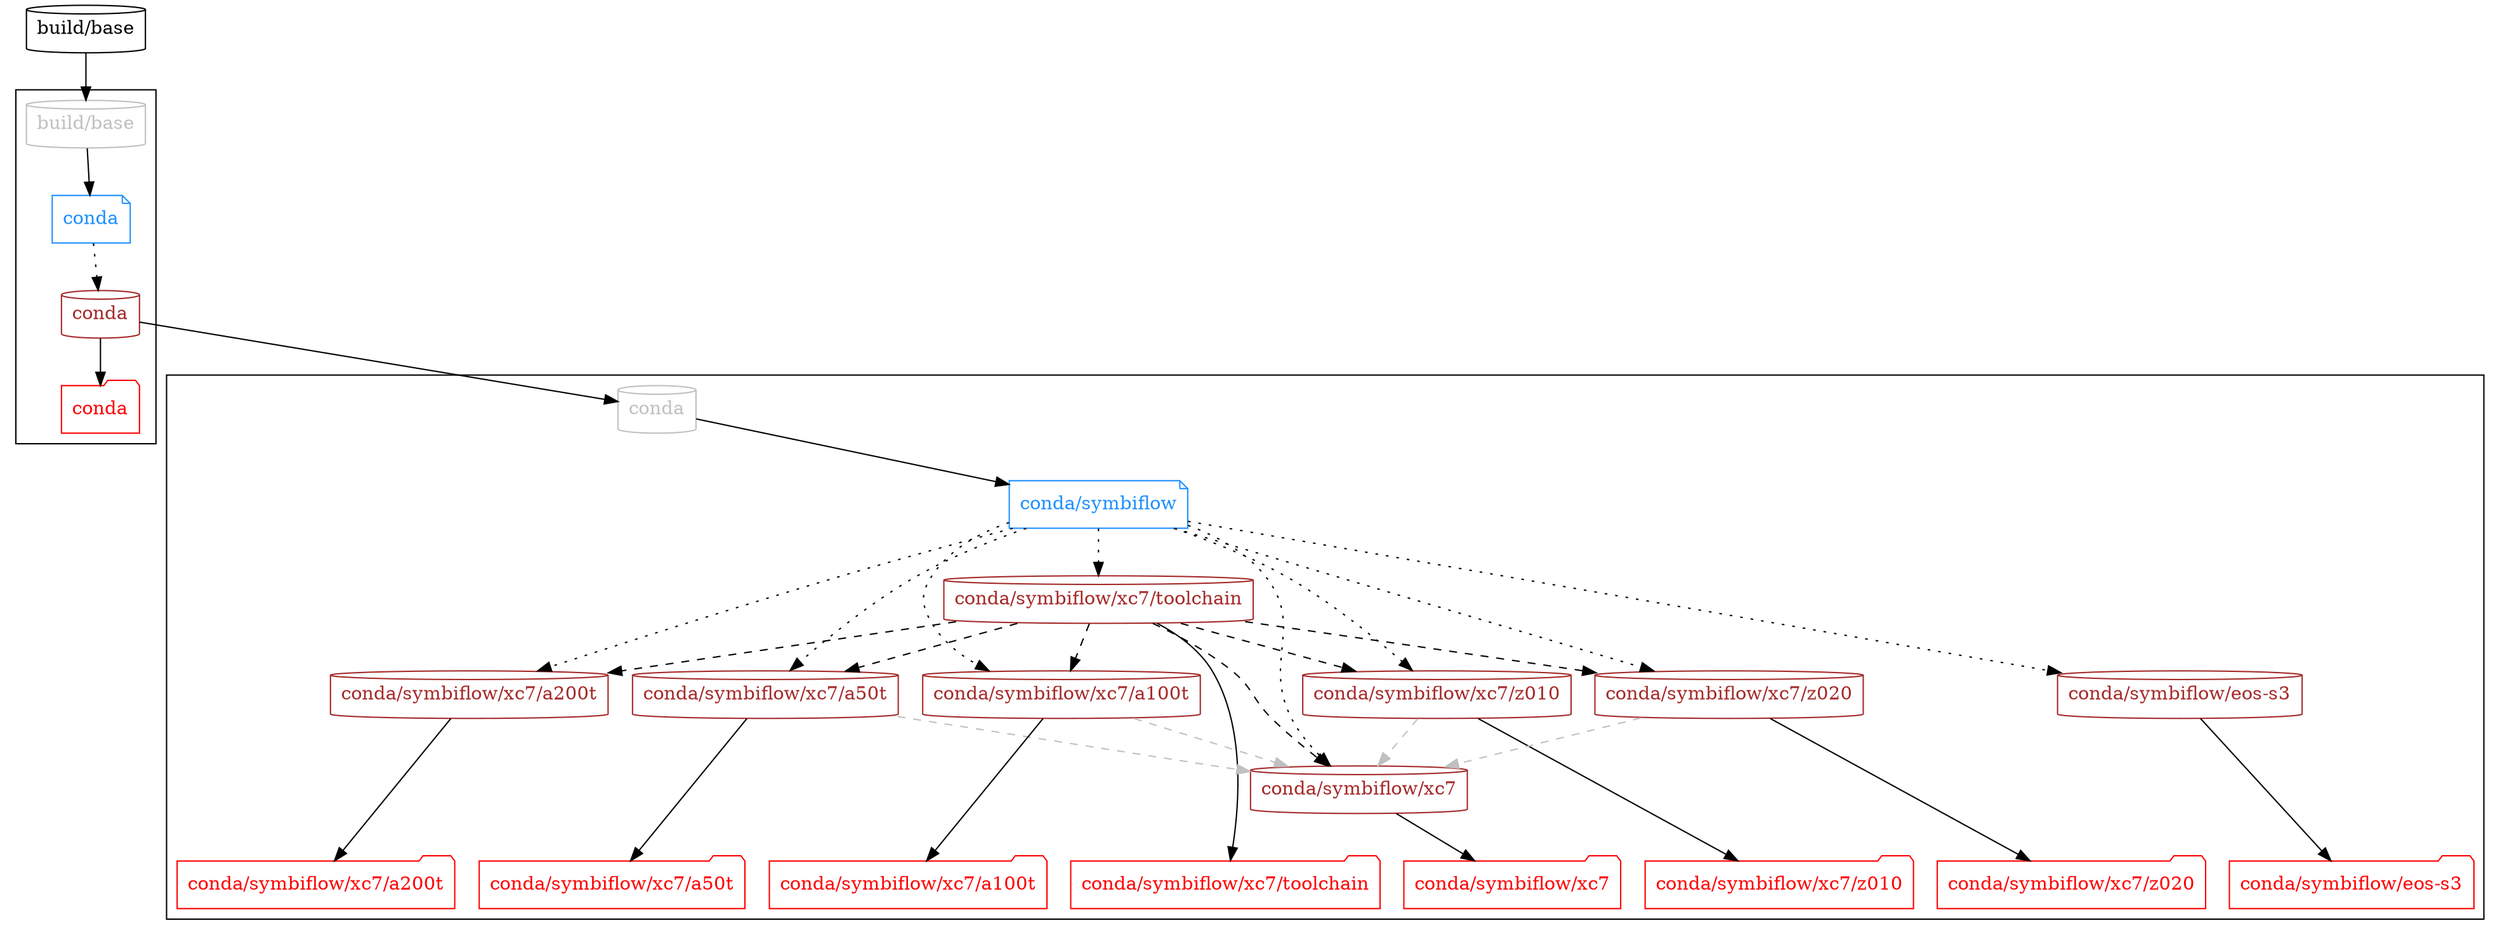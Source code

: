 # Authors:
#   Unai Martinez-Corral
#
# Copyright 2019-2022 Unai Martinez-Corral <unai.martinezcorral@ehu.eus>
#
# Licensed under the Apache License, Version 2.0 (the "License");
# you may not use this file except in compliance with the License.
# You may obtain a copy of the License at
#
#     http://www.apache.org/licenses/LICENSE-2.0
#
# Unless required by applicable law or agreed to in writing, software
# distributed under the License is distributed on an "AS IS" BASIS,
# WITHOUT WARRANTIES OR CONDITIONS OF ANY KIND, either express or implied.
# See the License for the specific language governing permissions and
# limitations under the License.
#
# SPDX-License-Identifier: Apache-2.0

digraph G {

  #splines=polyline; #curved
  newrank=true;

  # Dockerfiles

  { node [shape=note, color=dodgerblue, fontcolor=dodgerblue]
    d_conda     [label="conda"];
    d_symbiflow [label="conda/symbiflow"];
  }

  # Images

  { node [shape=cylinder]
    "build/base"
    { node [color=brown, fontcolor=brown]
      "conda"
      "conda/symbiflow/xc7/toolchain"
      "conda/symbiflow/xc7/a50t"
      "conda/symbiflow/xc7/a100t"
      "conda/symbiflow/xc7/a200t"
      "conda/symbiflow/xc7/z010"
      "conda/symbiflow/xc7/z020"
      "conda/symbiflow/xc7"
      "conda/symbiflow/eos-s3"
    }
  }

  # Workflows

  subgraph cluster_conda {
    "p_conda_build/base" [shape=cylinder, color=grey, fontcolor=grey, label="build/base"];
    d_conda -> "conda" [style=dotted];
    "t_conda" [shape=folder, color=red, fontcolor=red, label="conda"];
    "conda" -> "t_conda";
  }

  subgraph cluster_SymbiFlow {
    { rank=same
      node [shape=cylinder, color=grey, fontcolor=grey]
      "p_SymbiFlow_conda"  [label="conda"]
    }

    d_symbiflow -> {
      "conda/symbiflow/xc7/toolchain"
      { rank=same
        "conda/symbiflow/xc7/a50t"
        "conda/symbiflow/xc7/a100t"
        "conda/symbiflow/xc7/a200t"
        "conda/symbiflow/xc7/z010"
        "conda/symbiflow/xc7/z020"
      }
      "conda/symbiflow/xc7"
      "conda/symbiflow/eos-s3"
    } [style=dotted];

    { rank=same
      node [shape=folder, color=red, fontcolor=red];
      "t_SymbiFlow_xc7_toolchain" [label="conda/symbiflow/xc7/toolchain"];
      "t_SymbiFlow_xc7_a50t"      [label="conda/symbiflow/xc7/a50t"];
      "t_SymbiFlow_xc7_a100t"     [label="conda/symbiflow/xc7/a100t"];
      "t_SymbiFlow_xc7_a200t"     [label="conda/symbiflow/xc7/a200t"];
      "t_SymbiFlow_xc7_z010"      [label="conda/symbiflow/xc7/z010"];
      "t_SymbiFlow_xc7_z020"      [label="conda/symbiflow/xc7/z020"];
      "t_SymbiFlow_xc7"           [label="conda/symbiflow/xc7"];
      "t_SymbiFlow_eos-s3"        [label="conda/symbiflow/eos-s3"];
    }

    "conda/symbiflow/xc7/toolchain"  -> "t_SymbiFlow_xc7_toolchain";
    "conda/symbiflow/xc7/a50t"       -> "t_SymbiFlow_xc7_a50t";
    "conda/symbiflow/xc7/a100t"      -> "t_SymbiFlow_xc7_a100t";
    "conda/symbiflow/xc7/a200t"      -> "t_SymbiFlow_xc7_a200t";
    "conda/symbiflow/xc7/z010"       -> "t_SymbiFlow_xc7_z010";
    "conda/symbiflow/xc7/z020"       -> "t_SymbiFlow_xc7_z020";
    "conda/symbiflow/xc7"            -> "t_SymbiFlow_xc7";
    "conda/symbiflow/eos-s3"         -> "t_SymbiFlow_eos-s3";
  }

  # Dockerfile dependencies

  "build/base" -> "p_conda_build/base" -> d_conda;

  "conda" -> "p_SymbiFlow_conda" -> d_symbiflow;

  # Image dependencies

  { edge [style=dashed]
    "conda/symbiflow/xc7/toolchain" -> "conda/symbiflow/xc7/a50t";
    "conda/symbiflow/xc7/toolchain" -> "conda/symbiflow/xc7/a100t";
    "conda/symbiflow/xc7/toolchain" -> "conda/symbiflow/xc7/a200t";
    "conda/symbiflow/xc7/toolchain" -> "conda/symbiflow/xc7/z010";
    "conda/symbiflow/xc7/toolchain" -> "conda/symbiflow/xc7/z020";
    "conda/symbiflow/xc7/toolchain" -> "conda/symbiflow/xc7";
  }

  { edge [style=dashed, color=grey]
    "conda/symbiflow/xc7/a50t"  -> "conda/symbiflow/xc7";
    "conda/symbiflow/xc7/a100t" -> "conda/symbiflow/xc7";
    # TODO: This is temporarily disabled because of space limits on GitHub Actions default runners
    #"conda/symbiflow/xc7/a200t" -> "conda/symbiflow/xc7";
    "conda/symbiflow/xc7/z010"  -> "conda/symbiflow/xc7";
    "conda/symbiflow/xc7/z020"  -> "conda/symbiflow/xc7";
  }

}
